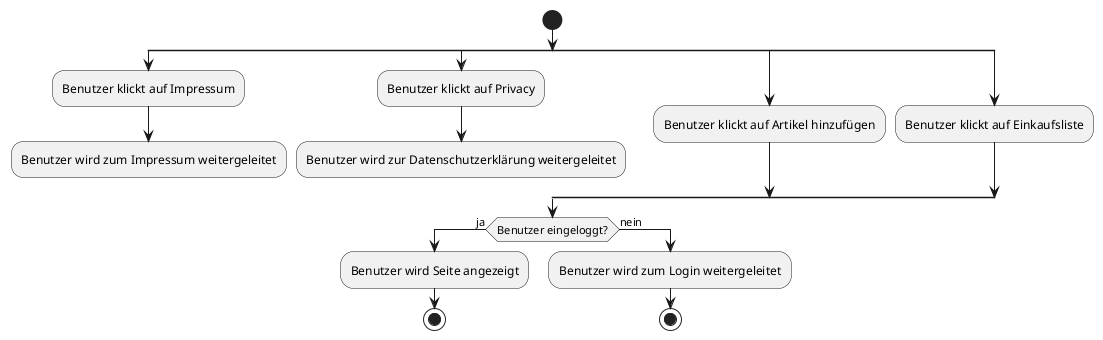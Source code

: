 @startuml navigation

start

split
    :Benutzer klickt auf Impressum;
    :Benutzer wird zum Impressum weitergeleitet;
    detach
split again
    :Benutzer klickt auf Privacy;
    :Benutzer wird zur Datenschutzerklärung weitergeleitet;
    detach
split again
    :Benutzer klickt auf Artikel hinzufügen;
split again
    :Benutzer klickt auf Einkaufsliste;
end split
if(Benutzer eingeloggt?)
    -> ja;
    :Benutzer wird Seite angezeigt;
    stop
else
    -> nein;
    :Benutzer wird zum Login weitergeleitet;
    stop
@enduml